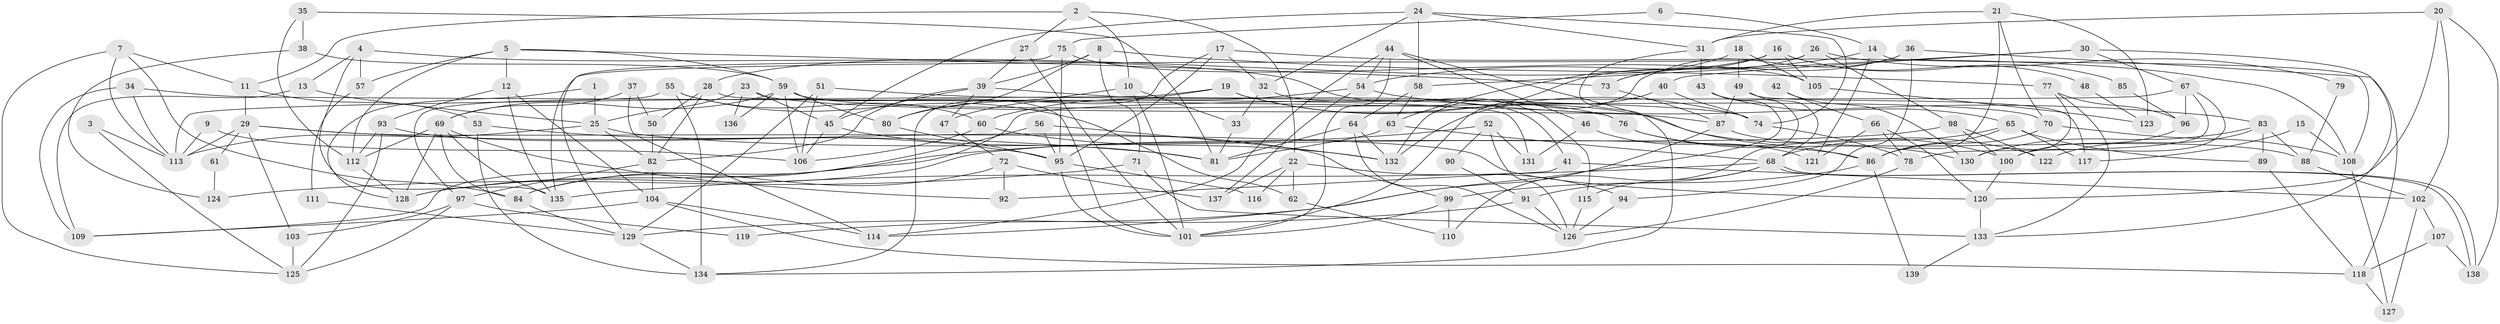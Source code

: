// Generated by graph-tools (version 1.1) at 2025/26/03/09/25 03:26:20]
// undirected, 139 vertices, 278 edges
graph export_dot {
graph [start="1"]
  node [color=gray90,style=filled];
  1;
  2;
  3;
  4;
  5;
  6;
  7;
  8;
  9;
  10;
  11;
  12;
  13;
  14;
  15;
  16;
  17;
  18;
  19;
  20;
  21;
  22;
  23;
  24;
  25;
  26;
  27;
  28;
  29;
  30;
  31;
  32;
  33;
  34;
  35;
  36;
  37;
  38;
  39;
  40;
  41;
  42;
  43;
  44;
  45;
  46;
  47;
  48;
  49;
  50;
  51;
  52;
  53;
  54;
  55;
  56;
  57;
  58;
  59;
  60;
  61;
  62;
  63;
  64;
  65;
  66;
  67;
  68;
  69;
  70;
  71;
  72;
  73;
  74;
  75;
  76;
  77;
  78;
  79;
  80;
  81;
  82;
  83;
  84;
  85;
  86;
  87;
  88;
  89;
  90;
  91;
  92;
  93;
  94;
  95;
  96;
  97;
  98;
  99;
  100;
  101;
  102;
  103;
  104;
  105;
  106;
  107;
  108;
  109;
  110;
  111;
  112;
  113;
  114;
  115;
  116;
  117;
  118;
  119;
  120;
  121;
  122;
  123;
  124;
  125;
  126;
  127;
  128;
  129;
  130;
  131;
  132;
  133;
  134;
  135;
  136;
  137;
  138;
  139;
  1 -- 25;
  1 -- 128;
  2 -- 11;
  2 -- 10;
  2 -- 22;
  2 -- 27;
  3 -- 125;
  3 -- 113;
  4 -- 115;
  4 -- 13;
  4 -- 57;
  4 -- 135;
  5 -- 112;
  5 -- 59;
  5 -- 12;
  5 -- 57;
  5 -- 73;
  6 -- 75;
  6 -- 14;
  7 -- 113;
  7 -- 84;
  7 -- 11;
  7 -- 125;
  8 -- 80;
  8 -- 77;
  8 -- 39;
  8 -- 71;
  9 -- 106;
  9 -- 113;
  10 -- 101;
  10 -- 80;
  10 -- 33;
  11 -- 29;
  11 -- 53;
  12 -- 93;
  12 -- 104;
  12 -- 135;
  13 -- 109;
  13 -- 25;
  14 -- 108;
  14 -- 54;
  14 -- 121;
  15 -- 117;
  15 -- 108;
  16 -- 101;
  16 -- 28;
  16 -- 48;
  16 -- 85;
  16 -- 105;
  17 -- 32;
  17 -- 134;
  17 -- 95;
  17 -- 108;
  18 -- 105;
  18 -- 49;
  18 -- 63;
  19 -- 74;
  19 -- 113;
  19 -- 47;
  19 -- 122;
  20 -- 138;
  20 -- 120;
  20 -- 31;
  20 -- 102;
  21 -- 70;
  21 -- 31;
  21 -- 86;
  21 -- 123;
  22 -- 137;
  22 -- 62;
  22 -- 94;
  22 -- 116;
  23 -- 87;
  23 -- 25;
  23 -- 45;
  23 -- 136;
  24 -- 32;
  24 -- 58;
  24 -- 31;
  24 -- 45;
  24 -- 74;
  25 -- 86;
  25 -- 82;
  25 -- 113;
  26 -- 73;
  26 -- 135;
  26 -- 79;
  26 -- 98;
  27 -- 39;
  27 -- 101;
  28 -- 50;
  28 -- 82;
  28 -- 131;
  29 -- 81;
  29 -- 103;
  29 -- 61;
  29 -- 113;
  29 -- 120;
  30 -- 40;
  30 -- 58;
  30 -- 67;
  30 -- 133;
  31 -- 43;
  31 -- 134;
  32 -- 33;
  32 -- 41;
  33 -- 81;
  34 -- 113;
  34 -- 76;
  34 -- 109;
  35 -- 112;
  35 -- 81;
  35 -- 38;
  36 -- 118;
  36 -- 132;
  36 -- 73;
  36 -- 94;
  37 -- 114;
  37 -- 69;
  37 -- 50;
  38 -- 59;
  38 -- 124;
  39 -- 45;
  39 -- 47;
  39 -- 76;
  39 -- 82;
  40 -- 132;
  40 -- 74;
  41 -- 102;
  41 -- 92;
  42 -- 130;
  42 -- 66;
  43 -- 110;
  43 -- 65;
  43 -- 119;
  44 -- 101;
  44 -- 86;
  44 -- 46;
  44 -- 54;
  44 -- 114;
  45 -- 81;
  45 -- 106;
  46 -- 131;
  46 -- 121;
  47 -- 72;
  48 -- 123;
  49 -- 87;
  49 -- 68;
  49 -- 117;
  50 -- 82;
  51 -- 106;
  51 -- 129;
  51 -- 74;
  52 -- 126;
  52 -- 128;
  52 -- 90;
  52 -- 131;
  53 -- 95;
  53 -- 134;
  54 -- 83;
  54 -- 60;
  54 -- 137;
  55 -- 60;
  55 -- 134;
  55 -- 62;
  55 -- 97;
  56 -- 95;
  56 -- 109;
  56 -- 132;
  57 -- 111;
  58 -- 63;
  58 -- 64;
  59 -- 69;
  59 -- 106;
  59 -- 70;
  59 -- 80;
  59 -- 101;
  59 -- 136;
  60 -- 132;
  60 -- 106;
  61 -- 124;
  62 -- 110;
  63 -- 68;
  63 -- 81;
  64 -- 126;
  64 -- 81;
  64 -- 132;
  65 -- 68;
  65 -- 86;
  65 -- 89;
  65 -- 117;
  66 -- 78;
  66 -- 121;
  66 -- 120;
  67 -- 96;
  67 -- 78;
  67 -- 84;
  67 -- 100;
  68 -- 138;
  68 -- 138;
  68 -- 135;
  68 -- 91;
  68 -- 115;
  69 -- 135;
  69 -- 84;
  69 -- 92;
  69 -- 112;
  69 -- 128;
  70 -- 86;
  70 -- 108;
  71 -- 133;
  71 -- 124;
  72 -- 84;
  72 -- 92;
  72 -- 137;
  73 -- 87;
  74 -- 78;
  75 -- 95;
  75 -- 129;
  75 -- 105;
  76 -- 100;
  76 -- 130;
  77 -- 133;
  77 -- 130;
  77 -- 96;
  78 -- 126;
  79 -- 88;
  80 -- 95;
  82 -- 97;
  82 -- 104;
  83 -- 122;
  83 -- 88;
  83 -- 89;
  83 -- 130;
  84 -- 129;
  85 -- 96;
  86 -- 99;
  86 -- 139;
  87 -- 114;
  87 -- 88;
  88 -- 102;
  89 -- 118;
  90 -- 91;
  91 -- 126;
  91 -- 129;
  93 -- 112;
  93 -- 99;
  93 -- 125;
  94 -- 126;
  95 -- 101;
  95 -- 116;
  96 -- 100;
  97 -- 125;
  97 -- 103;
  97 -- 119;
  98 -- 100;
  98 -- 122;
  98 -- 128;
  99 -- 101;
  99 -- 110;
  100 -- 120;
  102 -- 127;
  102 -- 107;
  103 -- 125;
  104 -- 109;
  104 -- 114;
  104 -- 118;
  105 -- 123;
  107 -- 118;
  107 -- 138;
  108 -- 127;
  111 -- 129;
  112 -- 128;
  115 -- 126;
  118 -- 127;
  120 -- 133;
  129 -- 134;
  133 -- 139;
}
